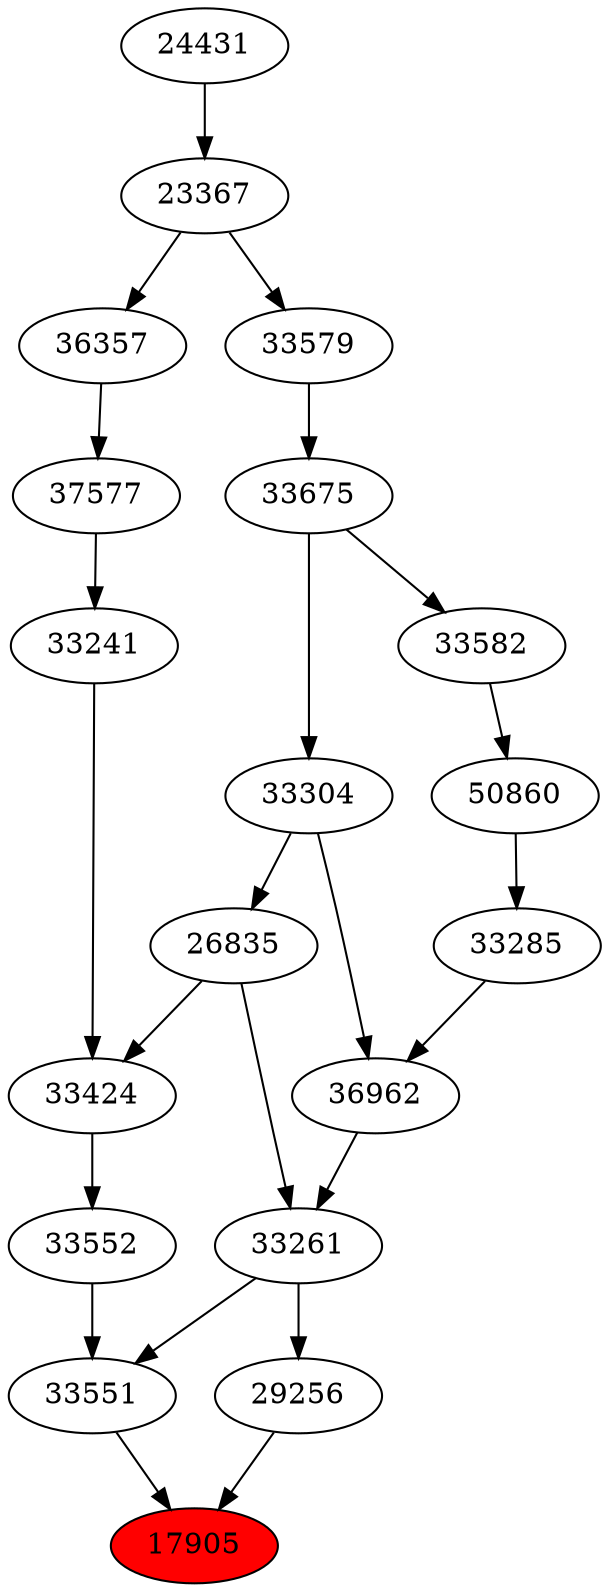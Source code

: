 strict digraph{ 
17905 [label="17905" fillcolor=red style=filled]
33551 -> 17905
29256 -> 17905
33551 [label="33551"]
33552 -> 33551
33261 -> 33551
29256 [label="29256"]
33261 -> 29256
33552 [label="33552"]
33424 -> 33552
33261 [label="33261"]
36962 -> 33261
26835 -> 33261
33424 [label="33424"]
33241 -> 33424
26835 -> 33424
36962 [label="36962"]
33285 -> 36962
33304 -> 36962
26835 [label="26835"]
33304 -> 26835
33241 [label="33241"]
37577 -> 33241
33285 [label="33285"]
50860 -> 33285
33304 [label="33304"]
33675 -> 33304
37577 [label="37577"]
36357 -> 37577
50860 [label="50860"]
33582 -> 50860
33675 [label="33675"]
33579 -> 33675
36357 [label="36357"]
23367 -> 36357
33582 [label="33582"]
33675 -> 33582
33579 [label="33579"]
23367 -> 33579
23367 [label="23367"]
24431 -> 23367
24431 [label="24431"]
}